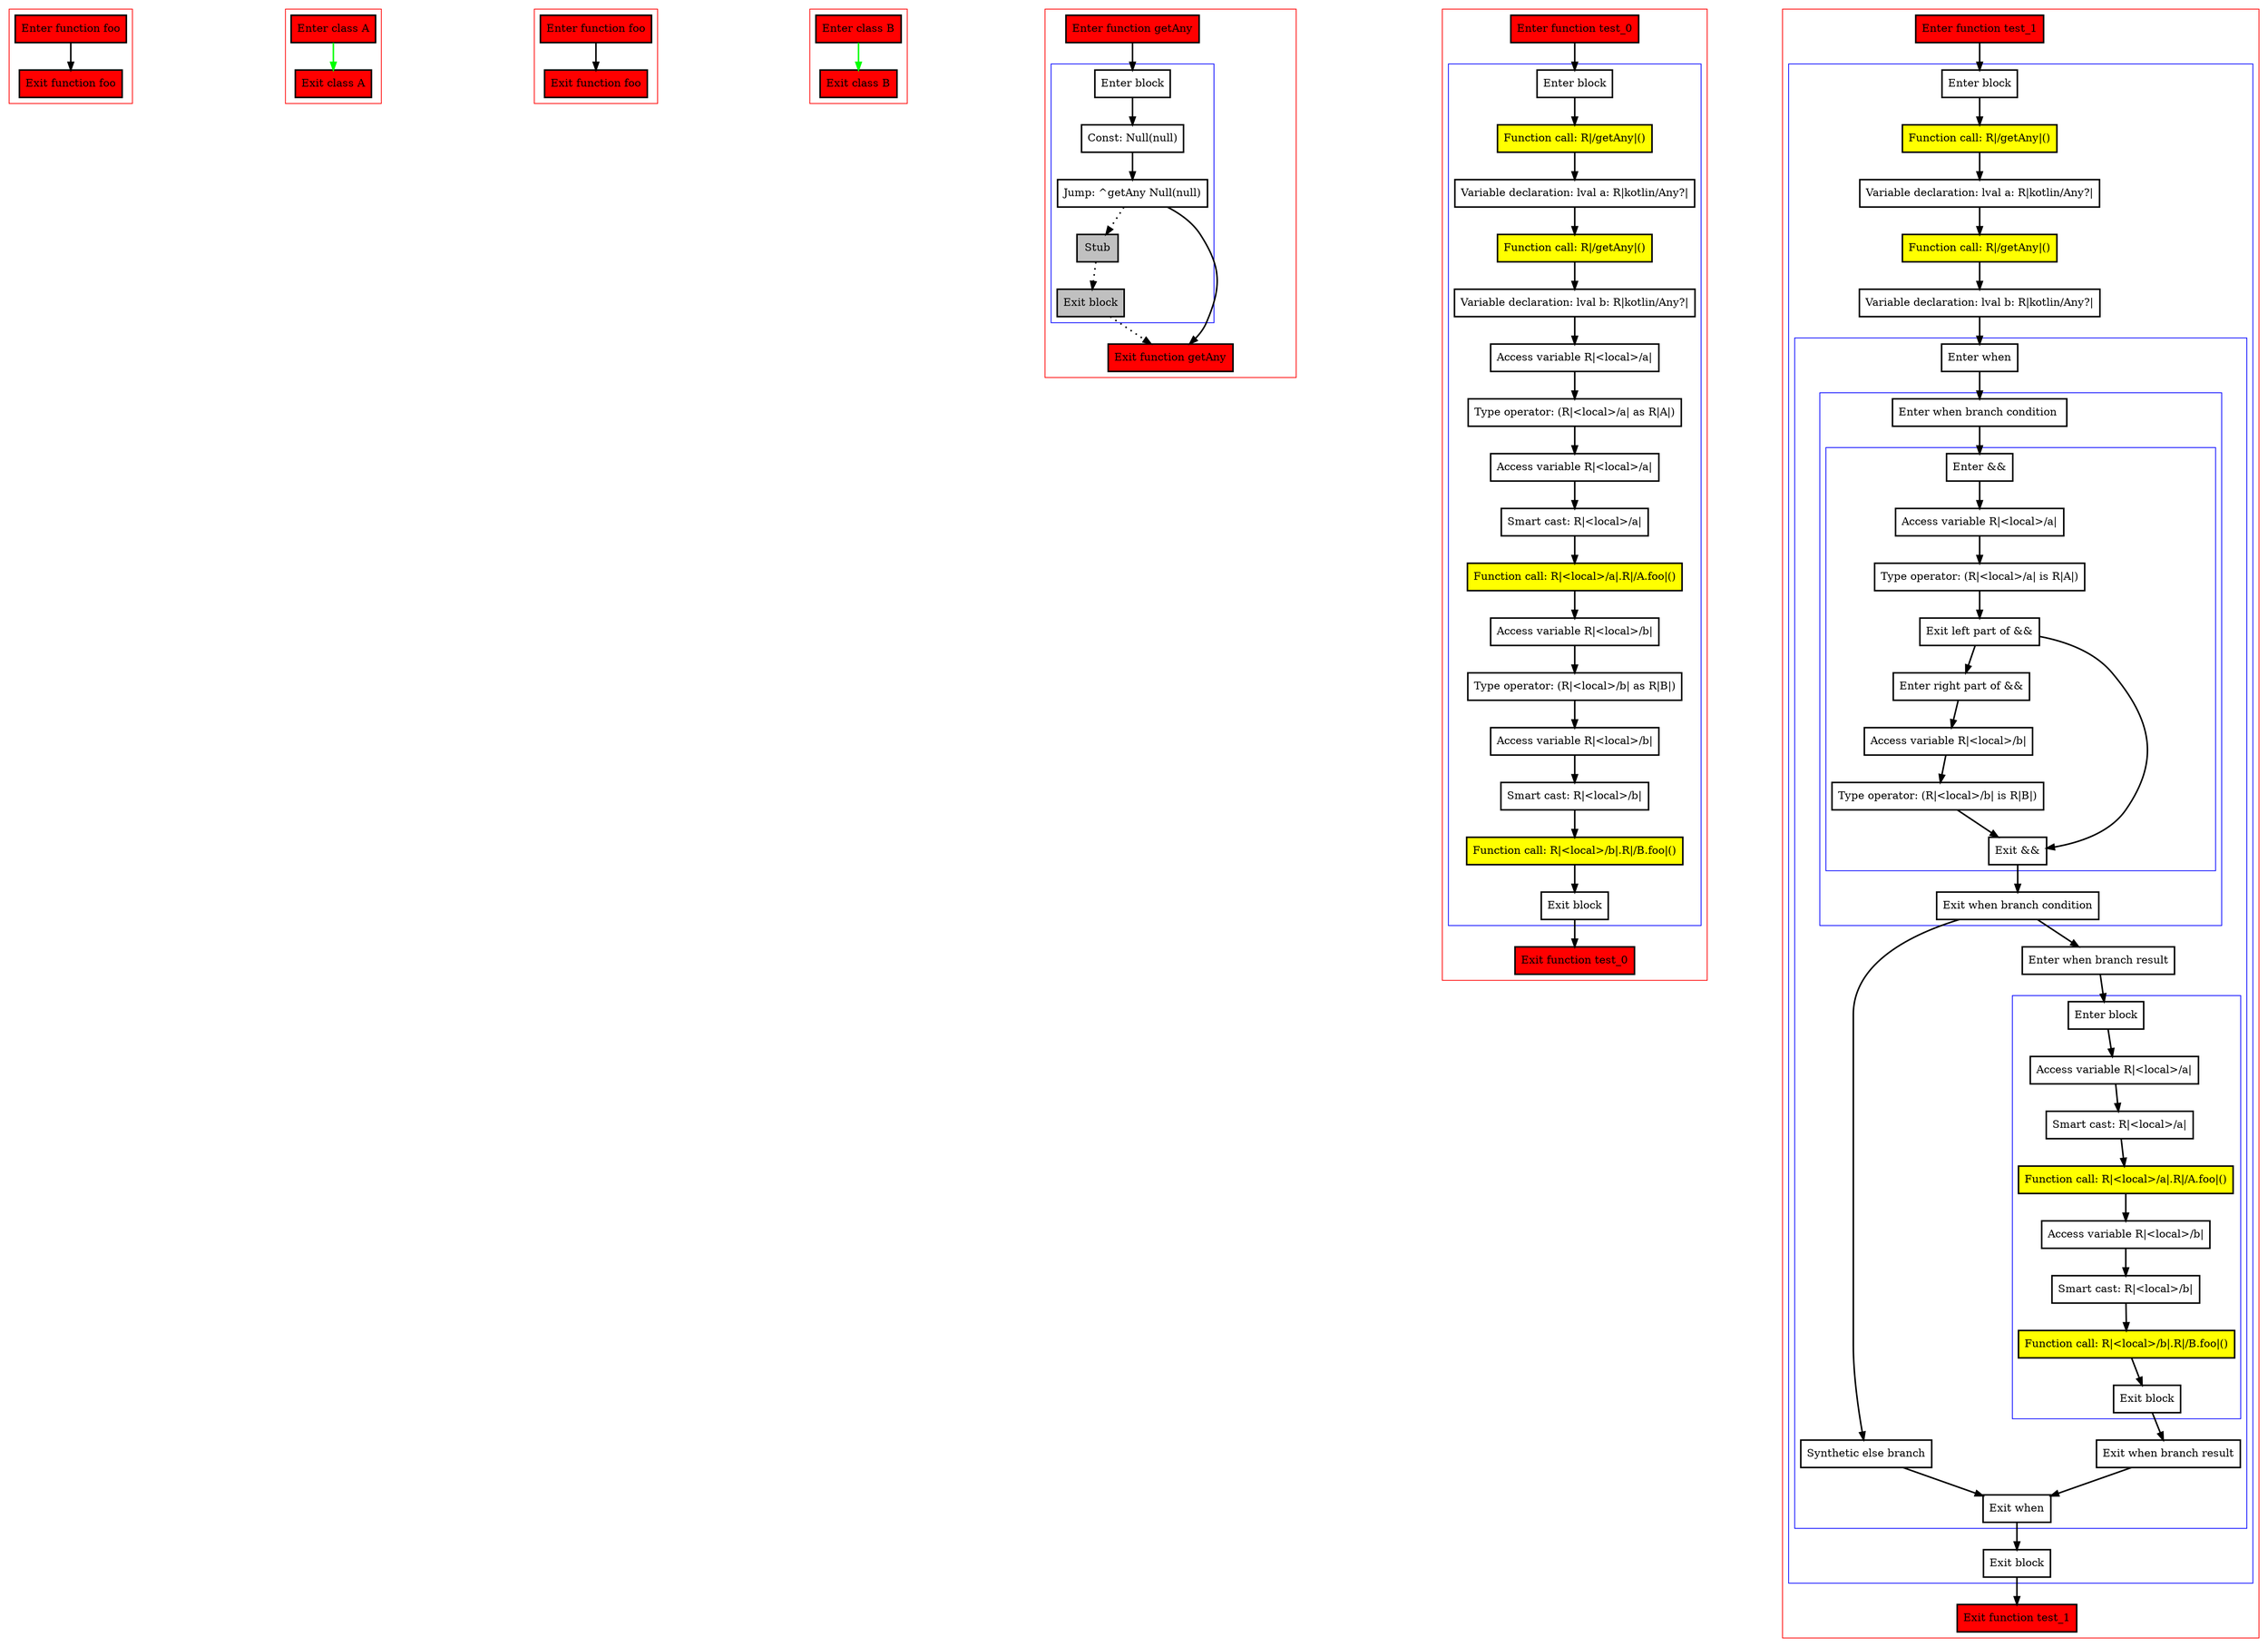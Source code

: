 digraph multipleCasts_kt {
    graph [nodesep=3]
    node [shape=box penwidth=2]
    edge [penwidth=2]

    subgraph cluster_0 {
        color=red
        0 [label="Enter function foo" style="filled" fillcolor=red];
        1 [label="Exit function foo" style="filled" fillcolor=red];
    }
    0 -> {1};

    subgraph cluster_1 {
        color=red
        2 [label="Enter class A" style="filled" fillcolor=red];
        3 [label="Exit class A" style="filled" fillcolor=red];
    }
    2 -> {3} [color=green];

    subgraph cluster_2 {
        color=red
        4 [label="Enter function foo" style="filled" fillcolor=red];
        5 [label="Exit function foo" style="filled" fillcolor=red];
    }
    4 -> {5};

    subgraph cluster_3 {
        color=red
        6 [label="Enter class B" style="filled" fillcolor=red];
        7 [label="Exit class B" style="filled" fillcolor=red];
    }
    6 -> {7} [color=green];

    subgraph cluster_4 {
        color=red
        8 [label="Enter function getAny" style="filled" fillcolor=red];
        subgraph cluster_5 {
            color=blue
            9 [label="Enter block"];
            10 [label="Const: Null(null)"];
            11 [label="Jump: ^getAny Null(null)"];
            12 [label="Stub" style="filled" fillcolor=gray];
            13 [label="Exit block" style="filled" fillcolor=gray];
        }
        14 [label="Exit function getAny" style="filled" fillcolor=red];
    }
    8 -> {9};
    9 -> {10};
    10 -> {11};
    11 -> {14};
    11 -> {12} [style=dotted];
    12 -> {13} [style=dotted];
    13 -> {14} [style=dotted];

    subgraph cluster_6 {
        color=red
        15 [label="Enter function test_0" style="filled" fillcolor=red];
        subgraph cluster_7 {
            color=blue
            16 [label="Enter block"];
            17 [label="Function call: R|/getAny|()" style="filled" fillcolor=yellow];
            18 [label="Variable declaration: lval a: R|kotlin/Any?|"];
            19 [label="Function call: R|/getAny|()" style="filled" fillcolor=yellow];
            20 [label="Variable declaration: lval b: R|kotlin/Any?|"];
            21 [label="Access variable R|<local>/a|"];
            22 [label="Type operator: (R|<local>/a| as R|A|)"];
            23 [label="Access variable R|<local>/a|"];
            24 [label="Smart cast: R|<local>/a|"];
            25 [label="Function call: R|<local>/a|.R|/A.foo|()" style="filled" fillcolor=yellow];
            26 [label="Access variable R|<local>/b|"];
            27 [label="Type operator: (R|<local>/b| as R|B|)"];
            28 [label="Access variable R|<local>/b|"];
            29 [label="Smart cast: R|<local>/b|"];
            30 [label="Function call: R|<local>/b|.R|/B.foo|()" style="filled" fillcolor=yellow];
            31 [label="Exit block"];
        }
        32 [label="Exit function test_0" style="filled" fillcolor=red];
    }
    15 -> {16};
    16 -> {17};
    17 -> {18};
    18 -> {19};
    19 -> {20};
    20 -> {21};
    21 -> {22};
    22 -> {23};
    23 -> {24};
    24 -> {25};
    25 -> {26};
    26 -> {27};
    27 -> {28};
    28 -> {29};
    29 -> {30};
    30 -> {31};
    31 -> {32};

    subgraph cluster_8 {
        color=red
        33 [label="Enter function test_1" style="filled" fillcolor=red];
        subgraph cluster_9 {
            color=blue
            34 [label="Enter block"];
            35 [label="Function call: R|/getAny|()" style="filled" fillcolor=yellow];
            36 [label="Variable declaration: lval a: R|kotlin/Any?|"];
            37 [label="Function call: R|/getAny|()" style="filled" fillcolor=yellow];
            38 [label="Variable declaration: lval b: R|kotlin/Any?|"];
            subgraph cluster_10 {
                color=blue
                39 [label="Enter when"];
                subgraph cluster_11 {
                    color=blue
                    40 [label="Enter when branch condition "];
                    subgraph cluster_12 {
                        color=blue
                        41 [label="Enter &&"];
                        42 [label="Access variable R|<local>/a|"];
                        43 [label="Type operator: (R|<local>/a| is R|A|)"];
                        44 [label="Exit left part of &&"];
                        45 [label="Enter right part of &&"];
                        46 [label="Access variable R|<local>/b|"];
                        47 [label="Type operator: (R|<local>/b| is R|B|)"];
                        48 [label="Exit &&"];
                    }
                    49 [label="Exit when branch condition"];
                }
                50 [label="Synthetic else branch"];
                51 [label="Enter when branch result"];
                subgraph cluster_13 {
                    color=blue
                    52 [label="Enter block"];
                    53 [label="Access variable R|<local>/a|"];
                    54 [label="Smart cast: R|<local>/a|"];
                    55 [label="Function call: R|<local>/a|.R|/A.foo|()" style="filled" fillcolor=yellow];
                    56 [label="Access variable R|<local>/b|"];
                    57 [label="Smart cast: R|<local>/b|"];
                    58 [label="Function call: R|<local>/b|.R|/B.foo|()" style="filled" fillcolor=yellow];
                    59 [label="Exit block"];
                }
                60 [label="Exit when branch result"];
                61 [label="Exit when"];
            }
            62 [label="Exit block"];
        }
        63 [label="Exit function test_1" style="filled" fillcolor=red];
    }
    33 -> {34};
    34 -> {35};
    35 -> {36};
    36 -> {37};
    37 -> {38};
    38 -> {39};
    39 -> {40};
    40 -> {41};
    41 -> {42};
    42 -> {43};
    43 -> {44};
    44 -> {45 48};
    45 -> {46};
    46 -> {47};
    47 -> {48};
    48 -> {49};
    49 -> {50 51};
    50 -> {61};
    51 -> {52};
    52 -> {53};
    53 -> {54};
    54 -> {55};
    55 -> {56};
    56 -> {57};
    57 -> {58};
    58 -> {59};
    59 -> {60};
    60 -> {61};
    61 -> {62};
    62 -> {63};

}
